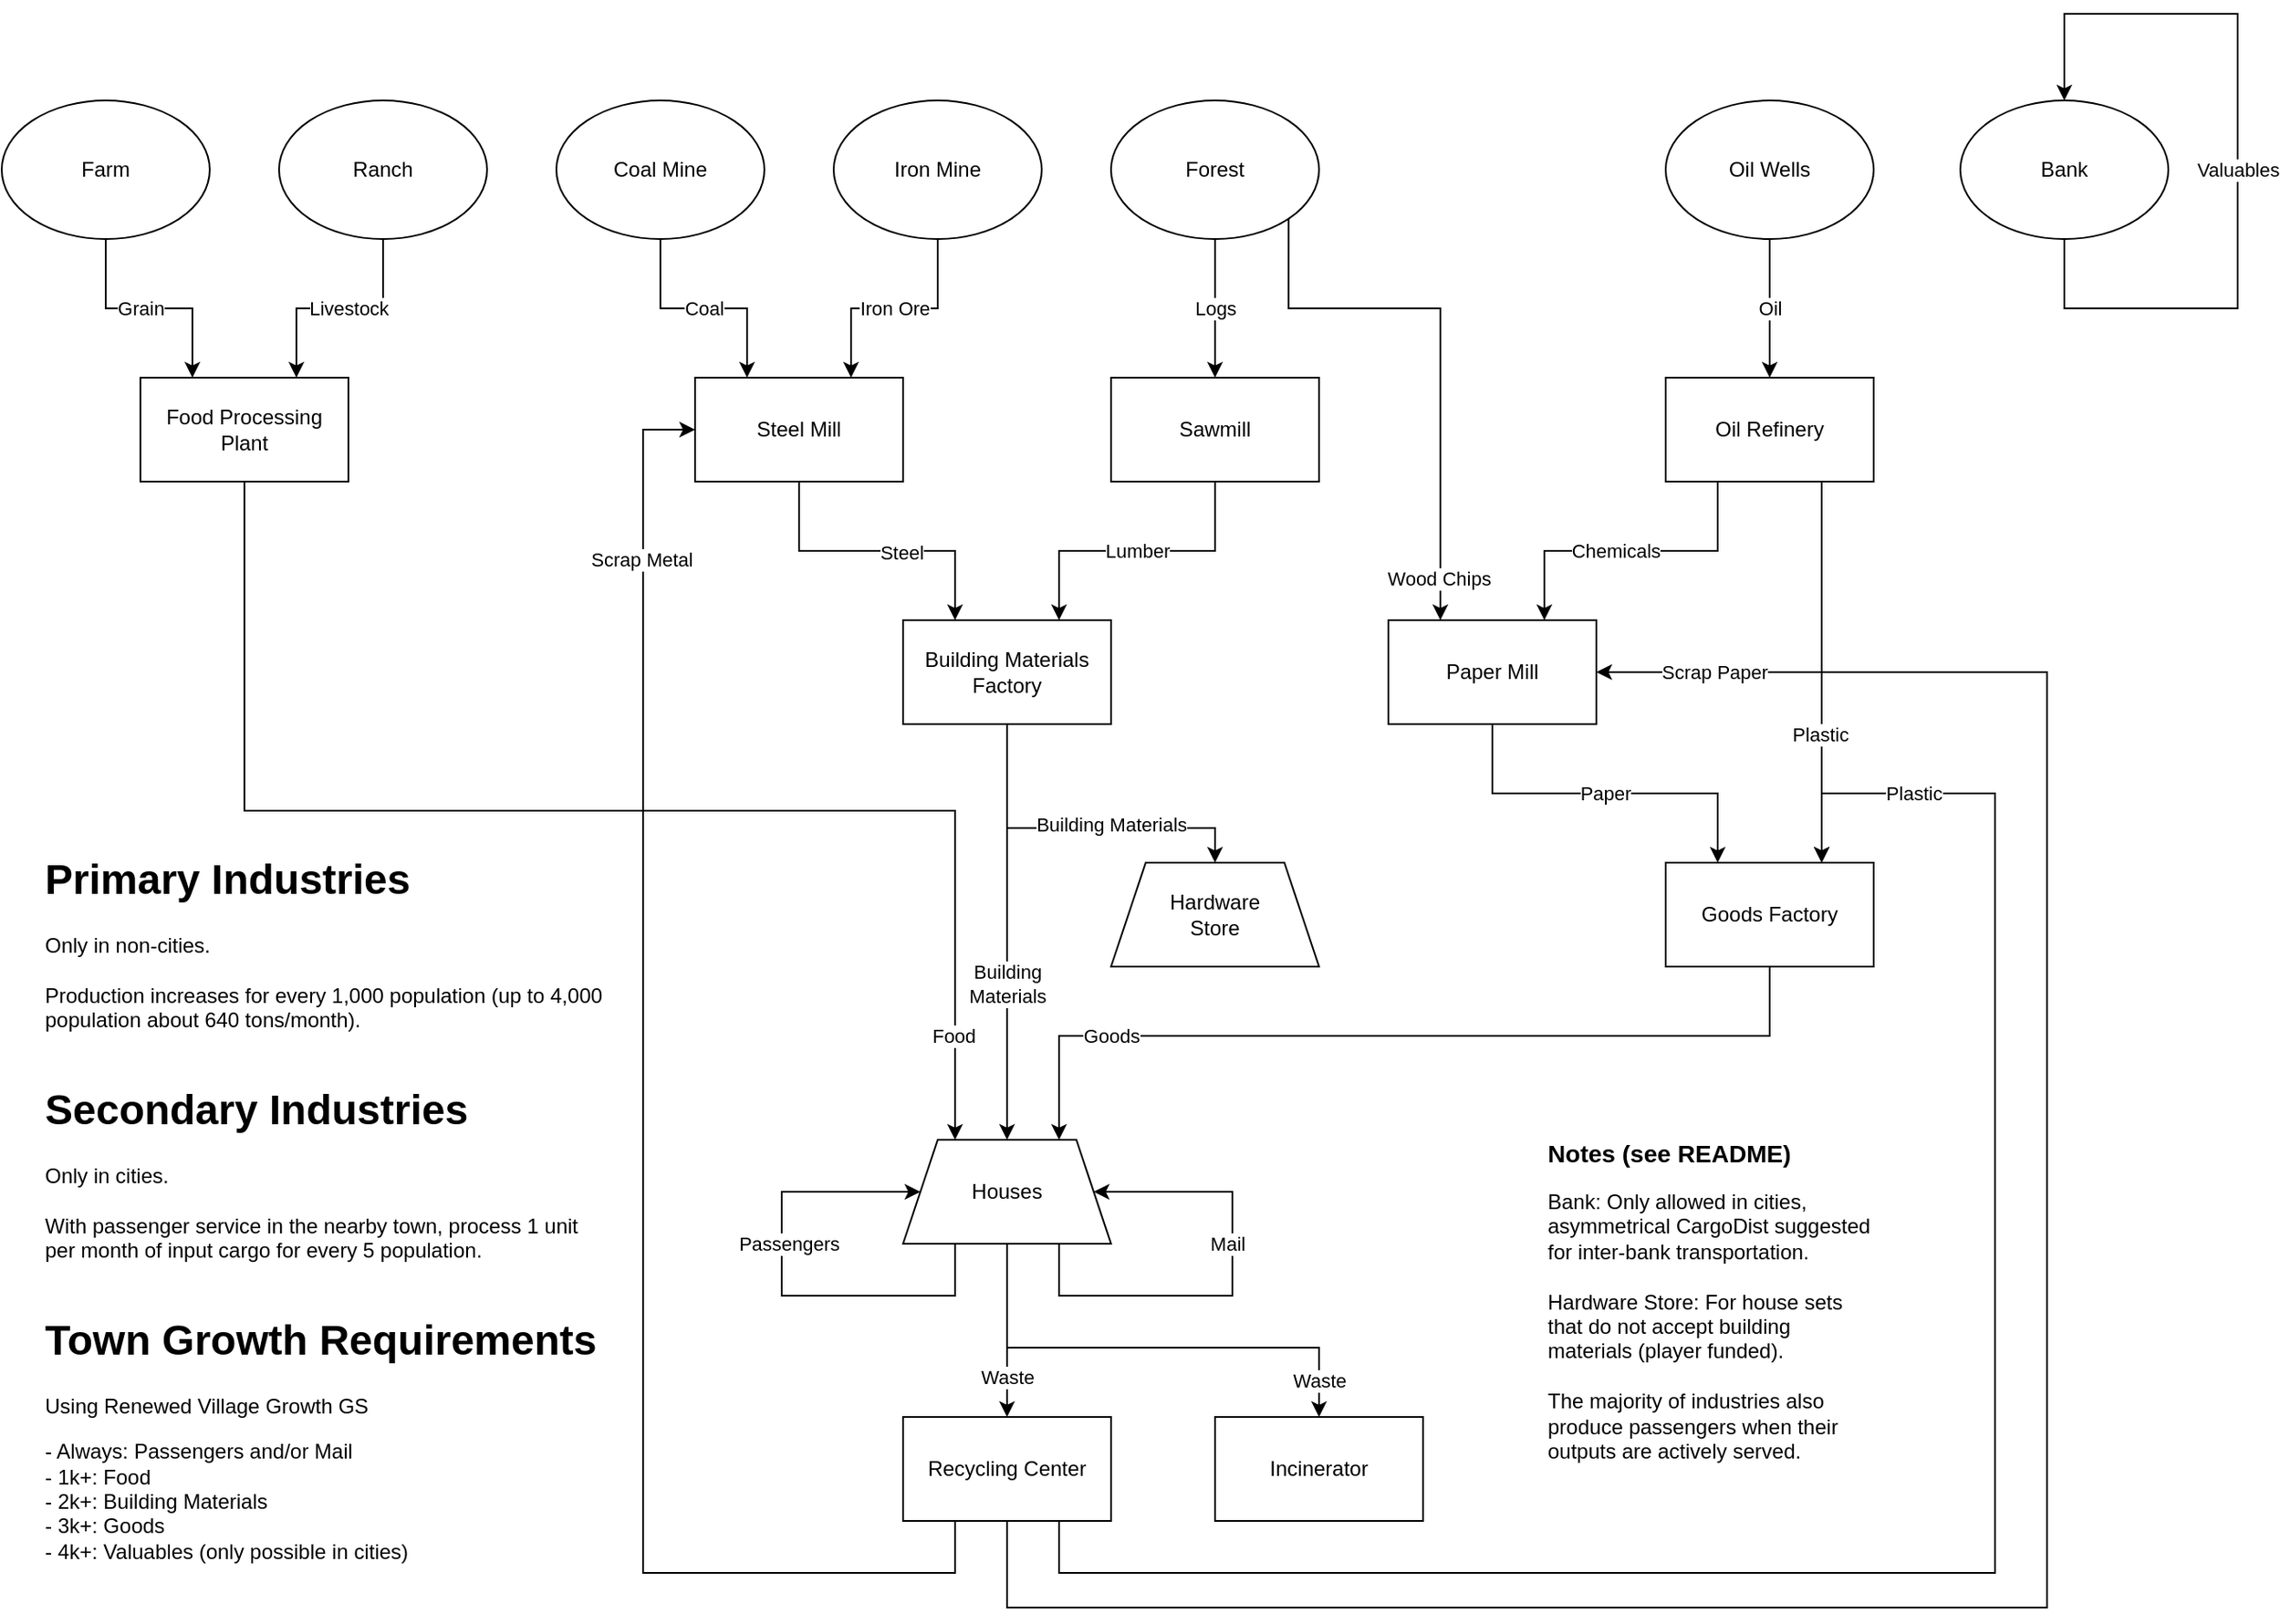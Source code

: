 <mxfile version="26.0.11">
  <diagram id="C5RBs43oDa-KdzZeNtuy" name="Page-1">
    <mxGraphModel dx="1381" dy="2253" grid="1" gridSize="10" guides="1" tooltips="1" connect="1" arrows="1" fold="1" page="0" pageScale="1" pageWidth="1100" pageHeight="850" math="0" shadow="0">
      <root>
        <mxCell id="WIyWlLk6GJQsqaUBKTNV-0" />
        <mxCell id="WIyWlLk6GJQsqaUBKTNV-1" parent="WIyWlLk6GJQsqaUBKTNV-0" />
        <mxCell id="WeUVqObXeXaD6YGCWdsq-15" value="Coal" style="edgeStyle=orthogonalEdgeStyle;rounded=0;orthogonalLoop=1;jettySize=auto;html=1;exitX=0.5;exitY=1;exitDx=0;exitDy=0;entryX=0.25;entryY=0;entryDx=0;entryDy=0;" parent="WIyWlLk6GJQsqaUBKTNV-1" source="WeUVqObXeXaD6YGCWdsq-0" target="WeUVqObXeXaD6YGCWdsq-8" edge="1">
          <mxGeometry relative="1" as="geometry" />
        </mxCell>
        <mxCell id="WeUVqObXeXaD6YGCWdsq-0" value="Coal Mine" style="ellipse;whiteSpace=wrap;html=1;" parent="WIyWlLk6GJQsqaUBKTNV-1" vertex="1">
          <mxGeometry x="330" y="10" width="120" height="80" as="geometry" />
        </mxCell>
        <mxCell id="WeUVqObXeXaD6YGCWdsq-17" value="Logs" style="edgeStyle=orthogonalEdgeStyle;rounded=0;orthogonalLoop=1;jettySize=auto;html=1;exitX=0.5;exitY=1;exitDx=0;exitDy=0;entryX=0.5;entryY=0;entryDx=0;entryDy=0;" parent="WIyWlLk6GJQsqaUBKTNV-1" source="WeUVqObXeXaD6YGCWdsq-3" target="WeUVqObXeXaD6YGCWdsq-9" edge="1">
          <mxGeometry relative="1" as="geometry">
            <Array as="points">
              <mxPoint x="710" y="150" />
              <mxPoint x="710" y="150" />
            </Array>
            <mxPoint as="offset" />
          </mxGeometry>
        </mxCell>
        <mxCell id="WeUVqObXeXaD6YGCWdsq-22" style="edgeStyle=orthogonalEdgeStyle;rounded=0;orthogonalLoop=1;jettySize=auto;html=1;exitX=1;exitY=1;exitDx=0;exitDy=0;entryX=0.25;entryY=0;entryDx=0;entryDy=0;" parent="WIyWlLk6GJQsqaUBKTNV-1" source="WeUVqObXeXaD6YGCWdsq-3" target="WeUVqObXeXaD6YGCWdsq-21" edge="1">
          <mxGeometry relative="1" as="geometry">
            <Array as="points">
              <mxPoint x="752" y="130" />
              <mxPoint x="840" y="130" />
            </Array>
          </mxGeometry>
        </mxCell>
        <mxCell id="WeUVqObXeXaD6YGCWdsq-32" value="Wood Chips" style="edgeLabel;html=1;align=center;verticalAlign=middle;resizable=0;points=[];" parent="WeUVqObXeXaD6YGCWdsq-22" vertex="1" connectable="0">
          <mxGeometry x="0.589" y="-1" relative="1" as="geometry">
            <mxPoint y="42" as="offset" />
          </mxGeometry>
        </mxCell>
        <mxCell id="WeUVqObXeXaD6YGCWdsq-3" value="Forest" style="ellipse;whiteSpace=wrap;html=1;" parent="WIyWlLk6GJQsqaUBKTNV-1" vertex="1">
          <mxGeometry x="650" y="10" width="120" height="80" as="geometry" />
        </mxCell>
        <mxCell id="WeUVqObXeXaD6YGCWdsq-11" style="edgeStyle=orthogonalEdgeStyle;rounded=0;orthogonalLoop=1;jettySize=auto;html=1;exitX=0.5;exitY=1;exitDx=0;exitDy=0;entryX=0.25;entryY=0;entryDx=0;entryDy=0;" parent="WIyWlLk6GJQsqaUBKTNV-1" source="WeUVqObXeXaD6YGCWdsq-4" target="WeUVqObXeXaD6YGCWdsq-10" edge="1">
          <mxGeometry relative="1" as="geometry" />
        </mxCell>
        <mxCell id="WeUVqObXeXaD6YGCWdsq-38" value="Grain" style="edgeLabel;html=1;align=center;verticalAlign=middle;resizable=0;points=[];" parent="WeUVqObXeXaD6YGCWdsq-11" vertex="1" connectable="0">
          <mxGeometry x="-0.154" y="1" relative="1" as="geometry">
            <mxPoint x="5" y="1" as="offset" />
          </mxGeometry>
        </mxCell>
        <mxCell id="WeUVqObXeXaD6YGCWdsq-4" value="Farm" style="ellipse;whiteSpace=wrap;html=1;" parent="WIyWlLk6GJQsqaUBKTNV-1" vertex="1">
          <mxGeometry x="10" y="10" width="120" height="80" as="geometry" />
        </mxCell>
        <mxCell id="WeUVqObXeXaD6YGCWdsq-28" value="Oil" style="edgeStyle=orthogonalEdgeStyle;rounded=0;orthogonalLoop=1;jettySize=auto;html=1;exitX=0.5;exitY=1;exitDx=0;exitDy=0;entryX=0.5;entryY=0;entryDx=0;entryDy=0;" parent="WIyWlLk6GJQsqaUBKTNV-1" source="WeUVqObXeXaD6YGCWdsq-5" target="WeUVqObXeXaD6YGCWdsq-23" edge="1">
          <mxGeometry relative="1" as="geometry" />
        </mxCell>
        <mxCell id="WeUVqObXeXaD6YGCWdsq-5" value="Oil Wells" style="ellipse;whiteSpace=wrap;html=1;" parent="WIyWlLk6GJQsqaUBKTNV-1" vertex="1">
          <mxGeometry x="970" y="10" width="120" height="80" as="geometry" />
        </mxCell>
        <mxCell id="WeUVqObXeXaD6YGCWdsq-12" value="Livestock" style="edgeStyle=orthogonalEdgeStyle;rounded=0;orthogonalLoop=1;jettySize=auto;html=1;exitX=0.5;exitY=1;exitDx=0;exitDy=0;entryX=0.75;entryY=0;entryDx=0;entryDy=0;" parent="WIyWlLk6GJQsqaUBKTNV-1" source="WeUVqObXeXaD6YGCWdsq-6" target="WeUVqObXeXaD6YGCWdsq-10" edge="1">
          <mxGeometry x="-0.077" relative="1" as="geometry">
            <mxPoint x="150" y="170" as="targetPoint" />
            <mxPoint as="offset" />
          </mxGeometry>
        </mxCell>
        <mxCell id="WeUVqObXeXaD6YGCWdsq-6" value="Ranch" style="ellipse;whiteSpace=wrap;html=1;" parent="WIyWlLk6GJQsqaUBKTNV-1" vertex="1">
          <mxGeometry x="170" y="10" width="120" height="80" as="geometry" />
        </mxCell>
        <mxCell id="WeUVqObXeXaD6YGCWdsq-16" value="Iron Ore" style="edgeStyle=orthogonalEdgeStyle;rounded=0;orthogonalLoop=1;jettySize=auto;html=1;exitX=0.5;exitY=1;exitDx=0;exitDy=0;entryX=0.75;entryY=0;entryDx=0;entryDy=0;" parent="WIyWlLk6GJQsqaUBKTNV-1" source="WeUVqObXeXaD6YGCWdsq-7" target="WeUVqObXeXaD6YGCWdsq-8" edge="1">
          <mxGeometry relative="1" as="geometry" />
        </mxCell>
        <mxCell id="WeUVqObXeXaD6YGCWdsq-7" value="Iron Mine" style="ellipse;whiteSpace=wrap;html=1;" parent="WIyWlLk6GJQsqaUBKTNV-1" vertex="1">
          <mxGeometry x="490" y="10" width="120" height="80" as="geometry" />
        </mxCell>
        <mxCell id="WeUVqObXeXaD6YGCWdsq-19" style="edgeStyle=orthogonalEdgeStyle;rounded=0;orthogonalLoop=1;jettySize=auto;html=1;exitX=0.5;exitY=1;exitDx=0;exitDy=0;entryX=0.25;entryY=0;entryDx=0;entryDy=0;" parent="WIyWlLk6GJQsqaUBKTNV-1" source="WeUVqObXeXaD6YGCWdsq-8" target="WeUVqObXeXaD6YGCWdsq-18" edge="1">
          <mxGeometry relative="1" as="geometry" />
        </mxCell>
        <mxCell id="WeUVqObXeXaD6YGCWdsq-33" value="Steel" style="edgeLabel;html=1;align=center;verticalAlign=middle;resizable=0;points=[];" parent="WeUVqObXeXaD6YGCWdsq-19" vertex="1" connectable="0">
          <mxGeometry x="0.165" y="-1" relative="1" as="geometry">
            <mxPoint as="offset" />
          </mxGeometry>
        </mxCell>
        <mxCell id="WeUVqObXeXaD6YGCWdsq-8" value="Steel Mill" style="rounded=0;whiteSpace=wrap;html=1;" parent="WIyWlLk6GJQsqaUBKTNV-1" vertex="1">
          <mxGeometry x="410" y="170" width="120" height="60" as="geometry" />
        </mxCell>
        <mxCell id="WeUVqObXeXaD6YGCWdsq-20" value="Lumber" style="edgeStyle=orthogonalEdgeStyle;rounded=0;orthogonalLoop=1;jettySize=auto;html=1;exitX=0.5;exitY=1;exitDx=0;exitDy=0;entryX=0.75;entryY=0;entryDx=0;entryDy=0;" parent="WIyWlLk6GJQsqaUBKTNV-1" source="WeUVqObXeXaD6YGCWdsq-9" target="WeUVqObXeXaD6YGCWdsq-18" edge="1">
          <mxGeometry relative="1" as="geometry" />
        </mxCell>
        <mxCell id="WeUVqObXeXaD6YGCWdsq-9" value="Sawmill" style="whiteSpace=wrap;html=1;" parent="WIyWlLk6GJQsqaUBKTNV-1" vertex="1">
          <mxGeometry x="650" y="170" width="120" height="60" as="geometry" />
        </mxCell>
        <mxCell id="WeUVqObXeXaD6YGCWdsq-29" style="edgeStyle=orthogonalEdgeStyle;rounded=0;orthogonalLoop=1;jettySize=auto;html=1;exitX=0.5;exitY=1;exitDx=0;exitDy=0;entryX=0.25;entryY=0;entryDx=0;entryDy=0;" parent="WIyWlLk6GJQsqaUBKTNV-1" source="WeUVqObXeXaD6YGCWdsq-10" target="WeUVqObXeXaD6YGCWdsq-14" edge="1">
          <mxGeometry relative="1" as="geometry" />
        </mxCell>
        <mxCell id="WeUVqObXeXaD6YGCWdsq-35" value="Food" style="edgeLabel;html=1;align=center;verticalAlign=middle;resizable=0;points=[];" parent="WeUVqObXeXaD6YGCWdsq-29" vertex="1" connectable="0">
          <mxGeometry x="0.841" y="-1" relative="1" as="geometry">
            <mxPoint y="3" as="offset" />
          </mxGeometry>
        </mxCell>
        <mxCell id="WeUVqObXeXaD6YGCWdsq-10" value="Food Processing Plant" style="rounded=0;whiteSpace=wrap;html=1;" parent="WIyWlLk6GJQsqaUBKTNV-1" vertex="1">
          <mxGeometry x="90" y="170" width="120" height="60" as="geometry" />
        </mxCell>
        <mxCell id="WeUVqObXeXaD6YGCWdsq-45" value="Waste" style="edgeStyle=orthogonalEdgeStyle;rounded=0;orthogonalLoop=1;jettySize=auto;html=1;exitX=0.5;exitY=1;exitDx=0;exitDy=0;entryX=0.5;entryY=0;entryDx=0;entryDy=0;" parent="WIyWlLk6GJQsqaUBKTNV-1" source="WeUVqObXeXaD6YGCWdsq-14" target="WeUVqObXeXaD6YGCWdsq-44" edge="1">
          <mxGeometry x="0.538" relative="1" as="geometry">
            <mxPoint as="offset" />
          </mxGeometry>
        </mxCell>
        <mxCell id="nqclkEY_nttdHwaXzyIE-1" style="edgeStyle=orthogonalEdgeStyle;rounded=0;orthogonalLoop=1;jettySize=auto;html=1;exitX=0.75;exitY=1;exitDx=0;exitDy=0;entryX=1;entryY=0.5;entryDx=0;entryDy=0;" edge="1" parent="WIyWlLk6GJQsqaUBKTNV-1" source="WeUVqObXeXaD6YGCWdsq-14" target="WeUVqObXeXaD6YGCWdsq-14">
          <mxGeometry relative="1" as="geometry">
            <mxPoint x="740" y="640" as="targetPoint" />
            <Array as="points">
              <mxPoint x="620" y="700" />
              <mxPoint x="720" y="700" />
              <mxPoint x="720" y="640" />
            </Array>
          </mxGeometry>
        </mxCell>
        <mxCell id="nqclkEY_nttdHwaXzyIE-2" value="&lt;div&gt;Mail&lt;/div&gt;" style="edgeLabel;html=1;align=center;verticalAlign=middle;resizable=0;points=[];" vertex="1" connectable="0" parent="nqclkEY_nttdHwaXzyIE-1">
          <mxGeometry x="0.727" y="1" relative="1" as="geometry">
            <mxPoint x="40" y="29" as="offset" />
          </mxGeometry>
        </mxCell>
        <mxCell id="nqclkEY_nttdHwaXzyIE-3" style="edgeStyle=orthogonalEdgeStyle;rounded=0;orthogonalLoop=1;jettySize=auto;html=1;exitX=0.25;exitY=1;exitDx=0;exitDy=0;entryX=0;entryY=0.5;entryDx=0;entryDy=0;" edge="1" parent="WIyWlLk6GJQsqaUBKTNV-1" source="WeUVqObXeXaD6YGCWdsq-14" target="WeUVqObXeXaD6YGCWdsq-14">
          <mxGeometry relative="1" as="geometry">
            <mxPoint x="460" y="650" as="targetPoint" />
            <Array as="points">
              <mxPoint x="560" y="700" />
              <mxPoint x="460" y="700" />
              <mxPoint x="460" y="640" />
            </Array>
          </mxGeometry>
        </mxCell>
        <mxCell id="nqclkEY_nttdHwaXzyIE-4" value="Passengers" style="edgeLabel;html=1;align=center;verticalAlign=middle;resizable=0;points=[];" vertex="1" connectable="0" parent="nqclkEY_nttdHwaXzyIE-3">
          <mxGeometry x="0.607" y="-2" relative="1" as="geometry">
            <mxPoint x="-23" y="28" as="offset" />
          </mxGeometry>
        </mxCell>
        <mxCell id="nqclkEY_nttdHwaXzyIE-8" style="edgeStyle=orthogonalEdgeStyle;rounded=0;orthogonalLoop=1;jettySize=auto;html=1;exitX=0.5;exitY=1;exitDx=0;exitDy=0;entryX=0.5;entryY=0;entryDx=0;entryDy=0;" edge="1" parent="WIyWlLk6GJQsqaUBKTNV-1" source="WeUVqObXeXaD6YGCWdsq-14" target="nqclkEY_nttdHwaXzyIE-6">
          <mxGeometry relative="1" as="geometry">
            <Array as="points">
              <mxPoint x="590" y="730" />
              <mxPoint x="770" y="730" />
            </Array>
          </mxGeometry>
        </mxCell>
        <mxCell id="nqclkEY_nttdHwaXzyIE-9" value="Waste" style="edgeLabel;html=1;align=center;verticalAlign=middle;resizable=0;points=[];" vertex="1" connectable="0" parent="nqclkEY_nttdHwaXzyIE-8">
          <mxGeometry x="0.85" y="2" relative="1" as="geometry">
            <mxPoint x="-2" as="offset" />
          </mxGeometry>
        </mxCell>
        <mxCell id="WeUVqObXeXaD6YGCWdsq-14" value="Houses" style="shape=trapezoid;perimeter=trapezoidPerimeter;whiteSpace=wrap;html=1;fixedSize=1;" parent="WIyWlLk6GJQsqaUBKTNV-1" vertex="1">
          <mxGeometry x="530" y="610" width="120" height="60" as="geometry" />
        </mxCell>
        <mxCell id="q9zW0HBqPHYGfLHhzIOr-2" style="edgeStyle=orthogonalEdgeStyle;rounded=0;orthogonalLoop=1;jettySize=auto;html=1;exitX=0.5;exitY=1;exitDx=0;exitDy=0;entryX=0.5;entryY=0;entryDx=0;entryDy=0;" parent="WIyWlLk6GJQsqaUBKTNV-1" source="WeUVqObXeXaD6YGCWdsq-18" target="q9zW0HBqPHYGfLHhzIOr-0" edge="1">
          <mxGeometry relative="1" as="geometry">
            <Array as="points">
              <mxPoint x="590" y="430" />
              <mxPoint x="710" y="430" />
            </Array>
          </mxGeometry>
        </mxCell>
        <mxCell id="nqclkEY_nttdHwaXzyIE-5" value="Building Materials" style="edgeLabel;html=1;align=center;verticalAlign=middle;resizable=0;points=[];" vertex="1" connectable="0" parent="q9zW0HBqPHYGfLHhzIOr-2">
          <mxGeometry x="0.409" y="2" relative="1" as="geometry">
            <mxPoint x="-21" as="offset" />
          </mxGeometry>
        </mxCell>
        <mxCell id="WeUVqObXeXaD6YGCWdsq-18" value="Building Materials&lt;br&gt;Factory" style="rounded=0;whiteSpace=wrap;html=1;" parent="WIyWlLk6GJQsqaUBKTNV-1" vertex="1">
          <mxGeometry x="530" y="310" width="120" height="60" as="geometry" />
        </mxCell>
        <mxCell id="WeUVqObXeXaD6YGCWdsq-26" value="Paper" style="edgeStyle=orthogonalEdgeStyle;rounded=0;orthogonalLoop=1;jettySize=auto;html=1;exitX=0.5;exitY=1;exitDx=0;exitDy=0;entryX=0.25;entryY=0;entryDx=0;entryDy=0;" parent="WIyWlLk6GJQsqaUBKTNV-1" source="WeUVqObXeXaD6YGCWdsq-21" target="WeUVqObXeXaD6YGCWdsq-25" edge="1">
          <mxGeometry relative="1" as="geometry" />
        </mxCell>
        <mxCell id="WeUVqObXeXaD6YGCWdsq-21" value="Paper Mill" style="rounded=0;whiteSpace=wrap;html=1;" parent="WIyWlLk6GJQsqaUBKTNV-1" vertex="1">
          <mxGeometry x="810" y="310" width="120" height="60" as="geometry" />
        </mxCell>
        <mxCell id="WeUVqObXeXaD6YGCWdsq-24" style="edgeStyle=orthogonalEdgeStyle;rounded=0;orthogonalLoop=1;jettySize=auto;html=1;exitX=0.25;exitY=1;exitDx=0;exitDy=0;entryX=0.75;entryY=0;entryDx=0;entryDy=0;" parent="WIyWlLk6GJQsqaUBKTNV-1" source="WeUVqObXeXaD6YGCWdsq-23" target="WeUVqObXeXaD6YGCWdsq-21" edge="1">
          <mxGeometry relative="1" as="geometry" />
        </mxCell>
        <mxCell id="WeUVqObXeXaD6YGCWdsq-37" value="Chemicals" style="edgeLabel;html=1;align=center;verticalAlign=middle;resizable=0;points=[];" parent="WeUVqObXeXaD6YGCWdsq-24" vertex="1" connectable="0">
          <mxGeometry x="0.229" y="2" relative="1" as="geometry">
            <mxPoint x="11" y="-2" as="offset" />
          </mxGeometry>
        </mxCell>
        <mxCell id="WeUVqObXeXaD6YGCWdsq-27" style="edgeStyle=orthogonalEdgeStyle;rounded=0;orthogonalLoop=1;jettySize=auto;html=1;entryX=0.75;entryY=0;entryDx=0;entryDy=0;exitX=0.75;exitY=1;exitDx=0;exitDy=0;" parent="WIyWlLk6GJQsqaUBKTNV-1" source="WeUVqObXeXaD6YGCWdsq-23" target="WeUVqObXeXaD6YGCWdsq-25" edge="1">
          <mxGeometry relative="1" as="geometry">
            <mxPoint x="1100" y="290" as="sourcePoint" />
          </mxGeometry>
        </mxCell>
        <mxCell id="WeUVqObXeXaD6YGCWdsq-36" value="Plastic" style="edgeLabel;html=1;align=center;verticalAlign=middle;resizable=0;points=[];" parent="WeUVqObXeXaD6YGCWdsq-27" vertex="1" connectable="0">
          <mxGeometry x="0.64" y="-1" relative="1" as="geometry">
            <mxPoint y="-35" as="offset" />
          </mxGeometry>
        </mxCell>
        <mxCell id="WeUVqObXeXaD6YGCWdsq-23" value="Oil Refinery" style="rounded=0;whiteSpace=wrap;html=1;" parent="WIyWlLk6GJQsqaUBKTNV-1" vertex="1">
          <mxGeometry x="970" y="170" width="120" height="60" as="geometry" />
        </mxCell>
        <mxCell id="WeUVqObXeXaD6YGCWdsq-31" style="edgeStyle=orthogonalEdgeStyle;rounded=0;orthogonalLoop=1;jettySize=auto;html=1;exitX=0.5;exitY=1;exitDx=0;exitDy=0;entryX=0.75;entryY=0;entryDx=0;entryDy=0;" parent="WIyWlLk6GJQsqaUBKTNV-1" source="WeUVqObXeXaD6YGCWdsq-25" target="WeUVqObXeXaD6YGCWdsq-14" edge="1">
          <mxGeometry relative="1" as="geometry">
            <Array as="points">
              <mxPoint x="1030" y="550" />
              <mxPoint x="620" y="550" />
            </Array>
          </mxGeometry>
        </mxCell>
        <mxCell id="WeUVqObXeXaD6YGCWdsq-34" value="Goods" style="edgeLabel;html=1;align=center;verticalAlign=middle;resizable=0;points=[];" parent="WeUVqObXeXaD6YGCWdsq-31" vertex="1" connectable="0">
          <mxGeometry x="0.506" y="2" relative="1" as="geometry">
            <mxPoint x="-36" y="-2" as="offset" />
          </mxGeometry>
        </mxCell>
        <mxCell id="WeUVqObXeXaD6YGCWdsq-25" value="Goods Factory" style="rounded=0;whiteSpace=wrap;html=1;" parent="WIyWlLk6GJQsqaUBKTNV-1" vertex="1">
          <mxGeometry x="970" y="450" width="120" height="60" as="geometry" />
        </mxCell>
        <mxCell id="WeUVqObXeXaD6YGCWdsq-40" value="&lt;h1&gt;Primary Industries&lt;/h1&gt;&lt;div&gt;Only in non-cities.&lt;/div&gt;&lt;div&gt;&lt;br&gt;&lt;/div&gt;&lt;div&gt;Production increases for every 1,000 population (up to 4,000 population about 640 tons/month).&lt;/div&gt;&lt;div&gt;&lt;br&gt;&lt;/div&gt;&lt;h1&gt;Secondary Industries&lt;/h1&gt;&lt;div&gt;Only in cities.&lt;/div&gt;&lt;div&gt;&lt;br&gt;&lt;/div&gt;&lt;div&gt;With passenger service in the nearby town, process 1 unit per month of input cargo for every 5 population.&lt;/div&gt;&lt;div&gt;&lt;br&gt;&lt;/div&gt;&lt;div&gt;&lt;h1&gt;Town Growth Requirements&lt;/h1&gt;&lt;p&gt;Using Renewed Village Growth GS&lt;/p&gt;&lt;p&gt;- Always: Passengers and/or Mail&lt;br&gt;- 1k+: Food&lt;br&gt;- 2k+: Building Materials&lt;br&gt;- 3k+: Goods&lt;br&gt;- 4k+: Valuables (only possible in cities)&lt;/p&gt;&lt;/div&gt;" style="text;html=1;strokeColor=none;fillColor=none;spacing=5;spacingTop=-20;whiteSpace=wrap;overflow=hidden;rounded=0;" parent="WIyWlLk6GJQsqaUBKTNV-1" vertex="1">
          <mxGeometry x="30" y="440" width="330" height="430" as="geometry" />
        </mxCell>
        <mxCell id="WeUVqObXeXaD6YGCWdsq-41" value="Bank" style="ellipse;whiteSpace=wrap;html=1;" parent="WIyWlLk6GJQsqaUBKTNV-1" vertex="1">
          <mxGeometry x="1140" y="10" width="120" height="80" as="geometry" />
        </mxCell>
        <mxCell id="WeUVqObXeXaD6YGCWdsq-43" value="Valuables" style="edgeStyle=orthogonalEdgeStyle;rounded=0;orthogonalLoop=1;jettySize=auto;html=1;exitX=0.5;exitY=1;exitDx=0;exitDy=0;entryX=0.5;entryY=0;entryDx=0;entryDy=0;" parent="WIyWlLk6GJQsqaUBKTNV-1" source="WeUVqObXeXaD6YGCWdsq-41" target="WeUVqObXeXaD6YGCWdsq-41" edge="1">
          <mxGeometry x="-0.043" relative="1" as="geometry">
            <Array as="points">
              <mxPoint x="1200" y="130" />
              <mxPoint x="1300" y="130" />
              <mxPoint x="1300" y="-40" />
              <mxPoint x="1200" y="-40" />
            </Array>
            <mxPoint as="offset" />
          </mxGeometry>
        </mxCell>
        <mxCell id="WeUVqObXeXaD6YGCWdsq-46" style="edgeStyle=orthogonalEdgeStyle;rounded=0;orthogonalLoop=1;jettySize=auto;html=1;exitX=0.5;exitY=1;exitDx=0;exitDy=0;entryX=1;entryY=0.5;entryDx=0;entryDy=0;" parent="WIyWlLk6GJQsqaUBKTNV-1" source="WeUVqObXeXaD6YGCWdsq-44" target="WeUVqObXeXaD6YGCWdsq-21" edge="1">
          <mxGeometry relative="1" as="geometry">
            <Array as="points">
              <mxPoint x="590" y="880" />
              <mxPoint x="1190" y="880" />
              <mxPoint x="1190" y="340" />
            </Array>
          </mxGeometry>
        </mxCell>
        <mxCell id="WeUVqObXeXaD6YGCWdsq-49" value="Scrap Paper" style="edgeLabel;html=1;align=center;verticalAlign=middle;resizable=0;points=[];" parent="WeUVqObXeXaD6YGCWdsq-46" vertex="1" connectable="0">
          <mxGeometry x="0.845" y="-2" relative="1" as="geometry">
            <mxPoint x="-45" y="2" as="offset" />
          </mxGeometry>
        </mxCell>
        <mxCell id="WeUVqObXeXaD6YGCWdsq-47" style="edgeStyle=orthogonalEdgeStyle;rounded=0;orthogonalLoop=1;jettySize=auto;html=1;exitX=0.75;exitY=1;exitDx=0;exitDy=0;" parent="WIyWlLk6GJQsqaUBKTNV-1" source="WeUVqObXeXaD6YGCWdsq-44" edge="1">
          <mxGeometry relative="1" as="geometry">
            <Array as="points">
              <mxPoint x="620" y="860" />
              <mxPoint x="1160" y="860" />
              <mxPoint x="1160" y="410" />
              <mxPoint x="1060" y="410" />
            </Array>
            <mxPoint x="1060" y="450" as="targetPoint" />
          </mxGeometry>
        </mxCell>
        <mxCell id="WeUVqObXeXaD6YGCWdsq-50" value="Plastic" style="edgeLabel;html=1;align=center;verticalAlign=middle;resizable=0;points=[];" parent="WeUVqObXeXaD6YGCWdsq-47" vertex="1" connectable="0">
          <mxGeometry x="0.84" y="3" relative="1" as="geometry">
            <mxPoint y="-3" as="offset" />
          </mxGeometry>
        </mxCell>
        <mxCell id="WeUVqObXeXaD6YGCWdsq-48" style="edgeStyle=orthogonalEdgeStyle;rounded=0;orthogonalLoop=1;jettySize=auto;html=1;exitX=0.25;exitY=1;exitDx=0;exitDy=0;entryX=0;entryY=0.5;entryDx=0;entryDy=0;" parent="WIyWlLk6GJQsqaUBKTNV-1" source="WeUVqObXeXaD6YGCWdsq-44" target="WeUVqObXeXaD6YGCWdsq-8" edge="1">
          <mxGeometry relative="1" as="geometry">
            <Array as="points">
              <mxPoint x="560" y="860" />
              <mxPoint x="380" y="860" />
              <mxPoint x="380" y="200" />
            </Array>
          </mxGeometry>
        </mxCell>
        <mxCell id="WeUVqObXeXaD6YGCWdsq-51" value="Scrap Metal" style="edgeLabel;html=1;align=center;verticalAlign=middle;resizable=0;points=[];" parent="WeUVqObXeXaD6YGCWdsq-48" vertex="1" connectable="0">
          <mxGeometry x="0.767" y="1" relative="1" as="geometry">
            <mxPoint as="offset" />
          </mxGeometry>
        </mxCell>
        <mxCell id="WeUVqObXeXaD6YGCWdsq-44" value="Recycling Center" style="rounded=0;whiteSpace=wrap;html=1;" parent="WIyWlLk6GJQsqaUBKTNV-1" vertex="1">
          <mxGeometry x="530" y="770" width="120" height="60" as="geometry" />
        </mxCell>
        <mxCell id="q9zW0HBqPHYGfLHhzIOr-0" value="Hardware&lt;div&gt;Store&lt;/div&gt;" style="shape=trapezoid;perimeter=trapezoidPerimeter;whiteSpace=wrap;html=1;fixedSize=1;" parent="WIyWlLk6GJQsqaUBKTNV-1" vertex="1">
          <mxGeometry x="650" y="450" width="120" height="60" as="geometry" />
        </mxCell>
        <mxCell id="WeUVqObXeXaD6YGCWdsq-30" value="Building&lt;br&gt;Materials" style="edgeStyle=orthogonalEdgeStyle;rounded=0;orthogonalLoop=1;jettySize=auto;html=1;exitX=0.5;exitY=1;exitDx=0;exitDy=0;entryX=0.5;entryY=0;entryDx=0;entryDy=0;" parent="WIyWlLk6GJQsqaUBKTNV-1" source="WeUVqObXeXaD6YGCWdsq-18" target="WeUVqObXeXaD6YGCWdsq-14" edge="1">
          <mxGeometry x="0.25" relative="1" as="geometry">
            <mxPoint as="offset" />
          </mxGeometry>
        </mxCell>
        <mxCell id="nqclkEY_nttdHwaXzyIE-6" value="Incinerator" style="rounded=0;whiteSpace=wrap;html=1;" vertex="1" parent="WIyWlLk6GJQsqaUBKTNV-1">
          <mxGeometry x="710" y="770" width="120" height="60" as="geometry" />
        </mxCell>
        <mxCell id="nqclkEY_nttdHwaXzyIE-13" value="&lt;h3 style=&quot;line-height: 100%;&quot;&gt;Notes (see README)&lt;/h3&gt;&lt;div&gt;Bank: Only allowed in cities, asymmetrical CargoDist suggested for inter-bank transportation.&lt;/div&gt;&lt;div&gt;&lt;br&gt;&lt;/div&gt;&lt;div&gt;Hardware Store: For house sets that do not accept building materials (player funded).&lt;/div&gt;&lt;div&gt;&lt;br&gt;&lt;/div&gt;&lt;div&gt;The majority of industries also produce passengers when their outputs are actively served.&lt;/div&gt;" style="text;html=1;whiteSpace=wrap;overflow=hidden;rounded=0;fillColor=none;fillStyle=auto;" vertex="1" parent="WIyWlLk6GJQsqaUBKTNV-1">
          <mxGeometry x="900" y="590" width="190" height="230" as="geometry" />
        </mxCell>
      </root>
    </mxGraphModel>
  </diagram>
</mxfile>
